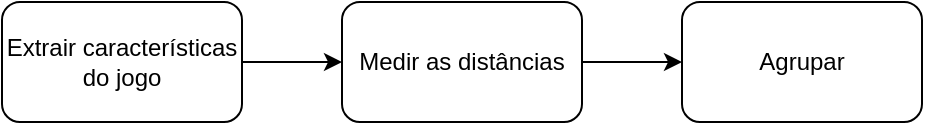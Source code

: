 <mxfile version="20.3.6" type="github">
  <diagram id="W3kM5brpvc-LCr4-hFXW" name="Página-1">
    <mxGraphModel dx="826" dy="456" grid="1" gridSize="10" guides="1" tooltips="1" connect="1" arrows="1" fold="1" page="1" pageScale="1" pageWidth="827" pageHeight="1169" math="0" shadow="0">
      <root>
        <mxCell id="0" />
        <mxCell id="1" parent="0" />
        <mxCell id="JpC9l_Uxd58F9ilxonvs-4" style="edgeStyle=orthogonalEdgeStyle;rounded=0;orthogonalLoop=1;jettySize=auto;html=1;entryX=0;entryY=0.5;entryDx=0;entryDy=0;" edge="1" parent="1" source="JpC9l_Uxd58F9ilxonvs-1" target="JpC9l_Uxd58F9ilxonvs-2">
          <mxGeometry relative="1" as="geometry" />
        </mxCell>
        <mxCell id="JpC9l_Uxd58F9ilxonvs-1" value="Extrair características do jogo" style="rounded=1;whiteSpace=wrap;html=1;" vertex="1" parent="1">
          <mxGeometry x="220" y="150" width="120" height="60" as="geometry" />
        </mxCell>
        <mxCell id="JpC9l_Uxd58F9ilxonvs-5" style="edgeStyle=orthogonalEdgeStyle;rounded=0;orthogonalLoop=1;jettySize=auto;html=1;entryX=0;entryY=0.5;entryDx=0;entryDy=0;" edge="1" parent="1" source="JpC9l_Uxd58F9ilxonvs-2" target="JpC9l_Uxd58F9ilxonvs-3">
          <mxGeometry relative="1" as="geometry" />
        </mxCell>
        <mxCell id="JpC9l_Uxd58F9ilxonvs-2" value="Medir as distâncias" style="rounded=1;whiteSpace=wrap;html=1;" vertex="1" parent="1">
          <mxGeometry x="390" y="150" width="120" height="60" as="geometry" />
        </mxCell>
        <mxCell id="JpC9l_Uxd58F9ilxonvs-3" value="Agrupar" style="rounded=1;whiteSpace=wrap;html=1;" vertex="1" parent="1">
          <mxGeometry x="560" y="150" width="120" height="60" as="geometry" />
        </mxCell>
      </root>
    </mxGraphModel>
  </diagram>
</mxfile>
